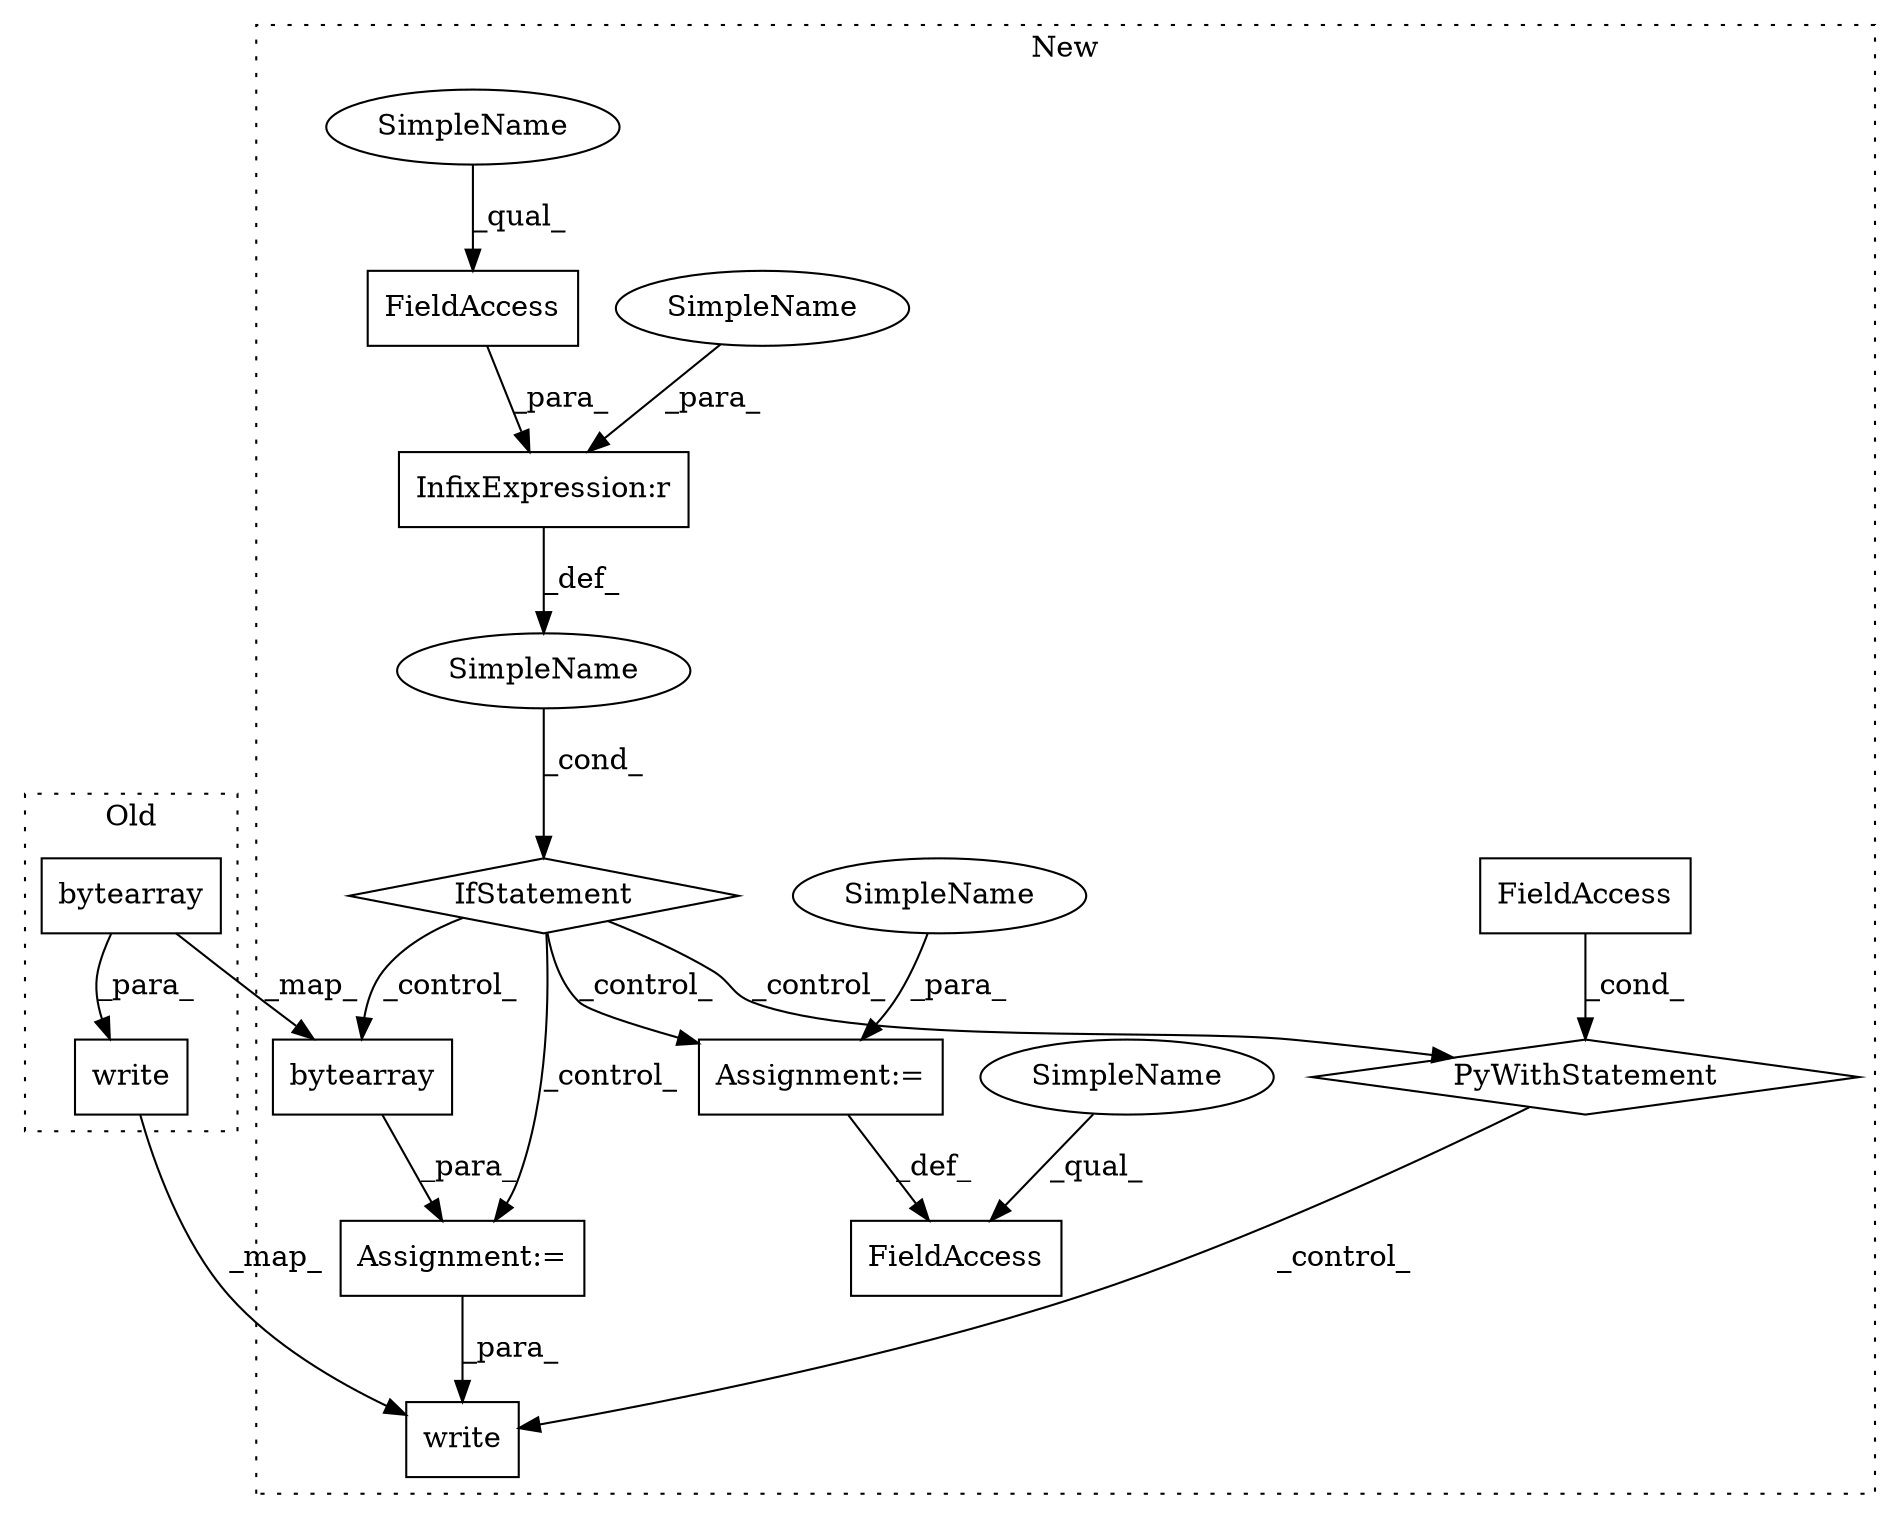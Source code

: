 digraph G {
subgraph cluster0 {
1 [label="bytearray" a="32" s="2427,2458" l="10,1" shape="box"];
12 [label="write" a="32" s="2421,2459" l="6,1" shape="box"];
label = "Old";
style="dotted";
}
subgraph cluster1 {
2 [label="bytearray" a="32" s="2605,2636" l="10,1" shape="box"];
3 [label="SimpleName" a="42" s="" l="" shape="ellipse"];
4 [label="PyWithStatement" a="104" s="2645,2684" l="10,2" shape="diamond"];
5 [label="InfixExpression:r" a="27" s="2568" l="4" shape="box"];
6 [label="FieldAccess" a="22" s="2558" l="10" shape="box"];
7 [label="FieldAccess" a="22" s="2583" l="10" shape="box"];
8 [label="FieldAccess" a="22" s="2655" l="29" shape="box"];
9 [label="IfStatement" a="25" s="2554,2573" l="4,2" shape="diamond"];
10 [label="Assignment:=" a="7" s="2593" l="1" shape="box"];
11 [label="Assignment:=" a="7" s="2604" l="1" shape="box"];
13 [label="write" a="32" s="2728,2735" l="6,1" shape="box"];
14 [label="SimpleName" a="42" s="2572" l="1" shape="ellipse"];
15 [label="SimpleName" a="42" s="2594" l="1" shape="ellipse"];
16 [label="SimpleName" a="42" s="2558" l="4" shape="ellipse"];
17 [label="SimpleName" a="42" s="2583" l="4" shape="ellipse"];
label = "New";
style="dotted";
}
1 -> 2 [label="_map_"];
1 -> 12 [label="_para_"];
2 -> 11 [label="_para_"];
3 -> 9 [label="_cond_"];
4 -> 13 [label="_control_"];
5 -> 3 [label="_def_"];
6 -> 5 [label="_para_"];
8 -> 4 [label="_cond_"];
9 -> 2 [label="_control_"];
9 -> 10 [label="_control_"];
9 -> 11 [label="_control_"];
9 -> 4 [label="_control_"];
10 -> 7 [label="_def_"];
11 -> 13 [label="_para_"];
12 -> 13 [label="_map_"];
14 -> 5 [label="_para_"];
15 -> 10 [label="_para_"];
16 -> 6 [label="_qual_"];
17 -> 7 [label="_qual_"];
}